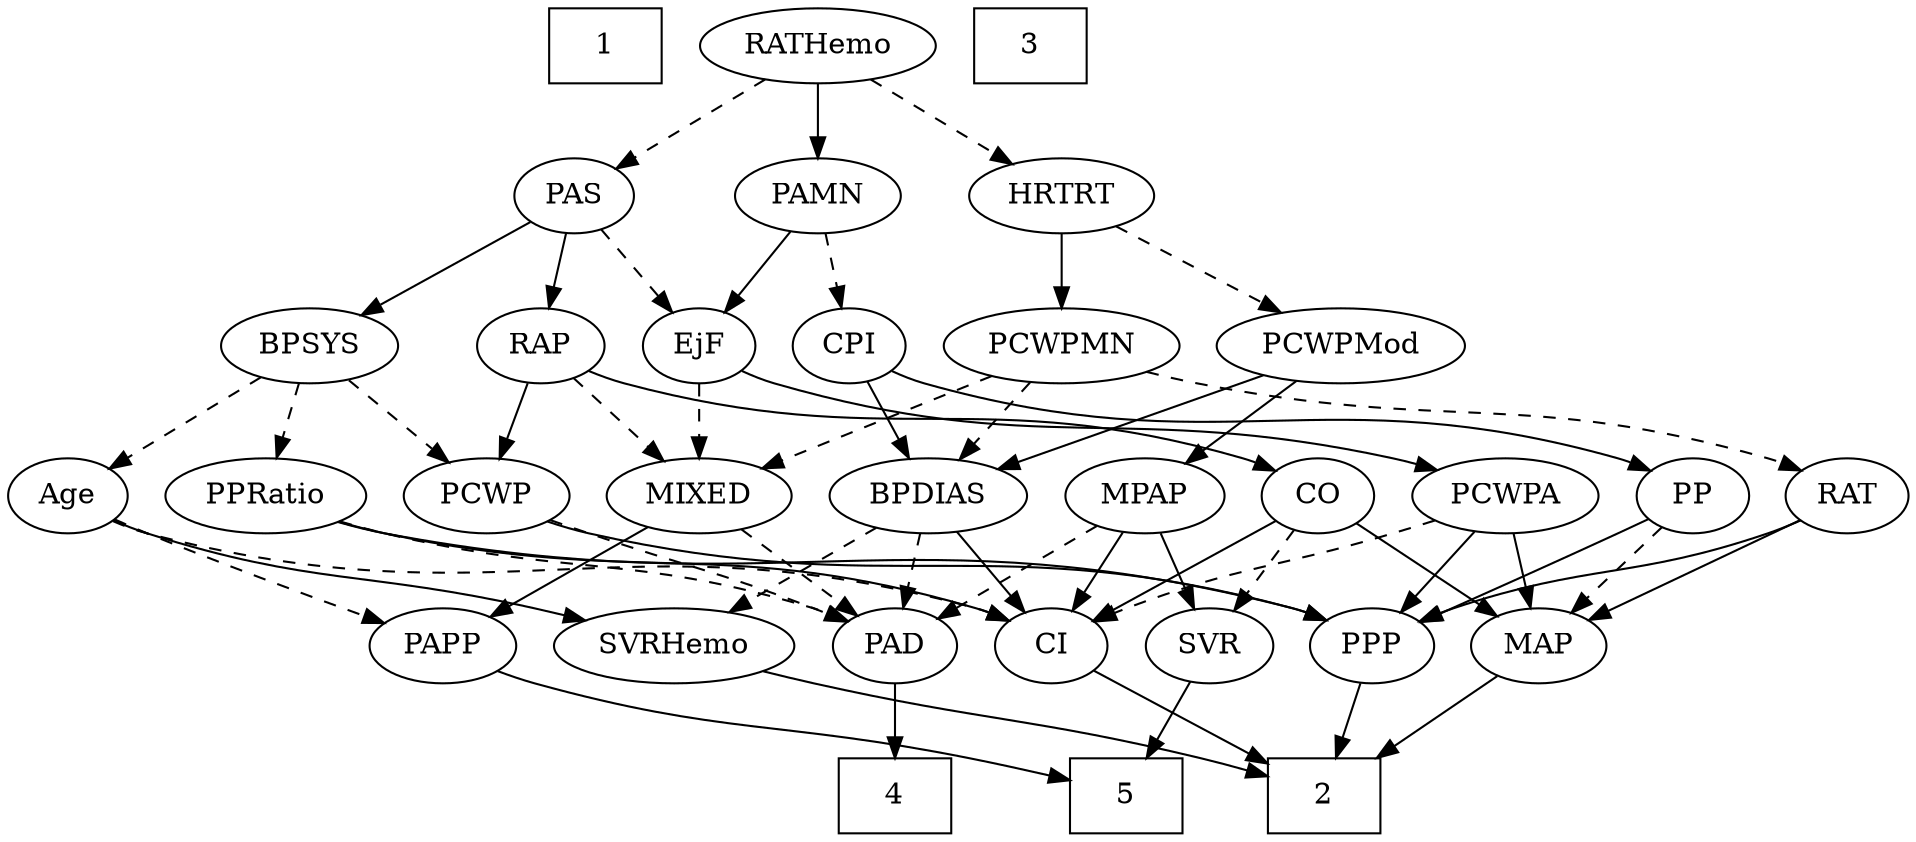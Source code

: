 strict digraph {
	graph [bb="0,0,847.3,396"];
	node [label="\N"];
	1	[height=0.5,
		pos="244,378",
		shape=box,
		width=0.75];
	2	[height=0.5,
		pos="582,18",
		shape=box,
		width=0.75];
	3	[height=0.5,
		pos="432,378",
		shape=box,
		width=0.75];
	4	[height=0.5,
		pos="382,18",
		shape=box,
		width=0.75];
	5	[height=0.5,
		pos="491,18",
		shape=box,
		width=0.75];
	Age	[height=0.5,
		pos="27,162",
		width=0.75];
	SVRHemo	[height=0.5,
		pos="285,90",
		width=1.3902];
	Age -> SVRHemo	[pos="e,247.64,102.15 47.611,150.3 52.564,148 57.898,145.74 63,144 133.2,120.01 154.1,126.28 226,108 229.84,107.02 233.81,105.97 237.79,\
104.89",
		style=solid];
	CI	[height=0.5,
		pos="456,90",
		width=0.75];
	Age -> CI	[pos="e,435.52,102.14 47.476,149.86 52.434,147.58 57.805,145.44 63,144 216.66,101.33 266.34,150.67 420,108 421.95,107.46 423.92,106.82 \
425.89,106.11",
		style=dashed];
	PAPP	[height=0.5,
		pos="185,90",
		width=0.88464];
	Age -> PAPP	[pos="e,160.13,101.53 48.269,150.82 53.099,148.55 58.215,146.17 63,144 92.524,130.62 126.35,115.98 150.88,105.48",
		style=dashed];
	EjF	[height=0.5,
		pos="298,234",
		width=0.75];
	MIXED	[height=0.5,
		pos="298,162",
		width=1.1193];
	EjF -> MIXED	[pos="e,298,180.1 298,215.7 298,207.98 298,198.71 298,190.11",
		style=dashed];
	PCWPA	[height=0.5,
		pos="661,162",
		width=1.1555];
	EjF -> PCWPA	[pos="e,630.26,174.3 318.51,221.97 323.46,219.69 328.83,217.52 334,216 452.7,181.17 489.43,207.69 610,180 613.42,179.21 616.94,178.29 \
620.46,177.29",
		style=solid];
	RAP	[height=0.5,
		pos="225,234",
		width=0.77632];
	RAP -> MIXED	[pos="e,281.62,178.7 240.13,218.5 249.97,209.06 263.01,196.56 274.22,185.81",
		style=dashed];
	CO	[height=0.5,
		pos="574,162",
		width=0.75];
	RAP -> CO	[pos="e,553.49,174.03 246.1,221.98 251.2,219.7 256.7,217.52 262,216 380.88,181.79 419.3,214.83 538,180 539.94,179.43 541.91,178.77 543.87,\
178.05",
		style=solid];
	PCWP	[height=0.5,
		pos="205,162",
		width=0.97491];
	RAP -> PCWP	[pos="e,209.94,180.28 220.16,216.05 217.93,208.26 215.23,198.82 212.74,190.08",
		style=solid];
	PAD	[height=0.5,
		pos="382,90",
		width=0.79437];
	MIXED -> PAD	[pos="e,365.52,104.74 316.23,145.81 328.37,135.69 344.48,122.27 357.71,111.24",
		style=dashed];
	MIXED -> PAPP	[pos="e,205.65,103.79 275.4,147 257.83,136.12 233.32,120.93 214.25,109.12",
		style=solid];
	MPAP	[height=0.5,
		pos="494,162",
		width=0.97491];
	MPAP -> PAD	[pos="e,401.75,103.34 472.67,147.67 455.03,136.64 429.82,120.88 410.45,108.78",
		style=dashed];
	SVR	[height=0.5,
		pos="529,90",
		width=0.77632];
	MPAP -> SVR	[pos="e,520.77,107.47 502.29,144.41 506.44,136.13 511.54,125.92 516.17,116.66",
		style=solid];
	MPAP -> CI	[pos="e,464.94,107.47 484.99,144.41 480.45,136.04 474.84,125.71 469.77,116.37",
		style=solid];
	BPSYS	[height=0.5,
		pos="127,234",
		width=1.0471];
	BPSYS -> Age	[pos="e,45.012,175.61 106.28,218.5 90.886,207.72 69.774,192.94 53.206,181.34",
		style=dashed];
	PPRatio	[height=0.5,
		pos="112,162",
		width=1.1013];
	BPSYS -> PPRatio	[pos="e,115.7,180.28 123.37,216.05 121.7,208.26 119.68,198.82 117.8,190.08",
		style=dashed];
	BPSYS -> PCWP	[pos="e,188.38,177.92 143.92,217.81 154.73,208.11 168.91,195.39 180.88,184.64",
		style=dashed];
	PAD -> 4	[pos="e,382,36.104 382,71.697 382,63.983 382,54.712 382,46.112",
		style=solid];
	CO -> SVR	[pos="e,539.17,106.82 563.79,145.12 558.15,136.34 551.03,125.26 544.7,115.42",
		style=dashed];
	MAP	[height=0.5,
		pos="678,90",
		width=0.84854];
	CO -> MAP	[pos="e,658.51,104.12 592.59,148.49 608.56,137.74 631.81,122.09 650.03,109.83",
		style=solid];
	CO -> CI	[pos="e,475.51,102.58 554.51,149.44 535.38,138.09 506,120.66 484.29,107.78",
		style=solid];
	PAS	[height=0.5,
		pos="241,306",
		width=0.75];
	PAS -> EjF	[pos="e,285.66,250.16 253.37,289.81 260.91,280.55 270.7,268.52 279.19,258.09",
		style=dashed];
	PAS -> RAP	[pos="e,228.95,252.28 237.13,288.05 235.35,280.26 233.19,270.82 231.19,262.08",
		style=solid];
	PAS -> BPSYS	[pos="e,149.17,248.61 221.66,293.13 204.18,282.39 178.13,266.4 157.78,253.9",
		style=solid];
	PAMN	[height=0.5,
		pos="338,306",
		width=1.011];
	PAMN -> EjF	[pos="e,307.14,250.99 328.52,288.41 323.67,279.92 317.66,269.41 312.27,259.96",
		style=solid];
	CPI	[height=0.5,
		pos="370,234",
		width=0.75];
	PAMN -> CPI	[pos="e,362.55,251.31 345.75,288.05 349.54,279.77 354.17,269.62 358.38,260.42",
		style=dashed];
	RATHemo	[height=0.5,
		pos="338,378",
		width=1.3721];
	RATHemo -> PAS	[pos="e,258.58,319.69 316.47,361.46 301.78,350.86 282.24,336.76 266.73,325.57",
		style=dashed];
	RATHemo -> PAMN	[pos="e,338,324.1 338,359.7 338,351.98 338,342.71 338,334.11",
		style=solid];
	HRTRT	[height=0.5,
		pos="465,306",
		width=1.1013];
	RATHemo -> HRTRT	[pos="e,440.75,320.37 364.01,362.67 383.6,351.86 410.62,336.97 431.78,325.31",
		style=dashed];
	BPDIAS	[height=0.5,
		pos="399,162",
		width=1.1735];
	CPI -> BPDIAS	[pos="e,391.98,179.96 376.87,216.41 380.22,208.34 384.32,198.43 388.08,189.35",
		style=solid];
	PP	[height=0.5,
		pos="748,162",
		width=0.75];
	CPI -> PP	[pos="e,727.51,174.07 390.49,221.93 395.45,219.64 400.82,217.49 406,216 537.64,178.27 580.36,217.73 712,180 713.94,179.44 715.91,178.79 \
717.88,178.07",
		style=solid];
	RAT	[height=0.5,
		pos="820,162",
		width=0.75827];
	RAT -> MAP	[pos="e,700.82,102.25 798.74,150.52 775.21,138.92 737.03,120.1 709.91,106.73",
		style=solid];
	PPP	[height=0.5,
		pos="602,90",
		width=0.75];
	RAT -> PPP	[pos="e,622.64,101.61 798.98,150.21 794.13,147.97 788.95,145.76 784,144 721.03,121.62 700.97,130.38 638,108 636.1,107.32 634.16,106.58 \
632.21,105.79",
		style=solid];
	SVR -> 5	[pos="e,500.3,36.124 520.19,72.765 515.71,64.525 510.17,54.317 505.12,45.016",
		style=solid];
	PCWPMod	[height=0.5,
		pos="585,234",
		width=1.4443];
	PCWPMod -> MPAP	[pos="e,512.71,177.39 564.35,217.12 551.5,207.23 534.83,194.4 520.94,183.72",
		style=solid];
	PCWPMod -> BPDIAS	[pos="e,429.51,174.48 550.88,220.16 519.29,208.27 472.29,190.58 438.95,178.04",
		style=solid];
	PCWPA -> MAP	[pos="e,673.8,108.28 665.12,144.05 667.01,136.26 669.3,126.82 671.42,118.08",
		style=solid];
	PCWPA -> PPP	[pos="e,614.8,106.19 647.32,144.76 639.58,135.59 629.78,123.96 621.28,113.88",
		style=solid];
	PCWPA -> CI	[pos="e,477.1,101.59 629.21,150.26 622.86,148.16 616.22,145.99 610,144 557.76,127.33 543.15,127.76 492,108 490.16,107.29 488.29,106.53 \
486.41,105.73",
		style=dashed];
	PCWPMN	[height=0.5,
		pos="465,234",
		width=1.3902];
	PCWPMN -> MIXED	[pos="e,326.49,174.94 433.59,219.83 405.92,208.23 365.53,191.31 336.04,178.94",
		style=dashed];
	PCWPMN -> RAT	[pos="e,799.48,174 501.62,221.57 508.98,219.52 516.7,217.55 524,216 638.12,191.79 672.19,213.29 784,180 785.94,179.42 787.9,178.76 789.86,\
178.03",
		style=dashed];
	PCWPMN -> BPDIAS	[pos="e,414.22,179.15 449.69,216.76 441.2,207.75 430.48,196.39 421.09,186.43",
		style=dashed];
	SVRHemo -> 2	[pos="e,554.74,28.048 322.01,77.808 329.27,75.762 336.85,73.73 344,72 424.57,52.507 446.62,56.267 527,36 532.84,34.528 538.97,32.809 544.94,\
31.039",
		style=solid];
	BPDIAS -> PAD	[pos="e,386.2,108.28 394.88,144.05 392.99,136.26 390.7,126.82 388.58,118.08",
		style=dashed];
	BPDIAS -> SVRHemo	[pos="e,309.22,105.87 375.93,146.83 359.27,136.6 336.53,122.64 317.95,111.23",
		style=dashed];
	BPDIAS -> CI	[pos="e,443.63,106.19 412.22,144.76 419.62,135.68 428.97,124.19 437.13,114.18",
		style=solid];
	MAP -> 2	[pos="e,605.56,36.18 659.49,75.503 646.53,66.05 628.88,53.181 613.7,42.111",
		style=solid];
	PP -> MAP	[pos="e,692.97,105.97 733.5,146.5 723.86,136.86 711.04,124.04 700.14,113.14",
		style=dashed];
	PP -> PPP	[pos="e,623.26,101.19 726.77,150.82 701.9,138.9 660.52,119.06 632.28,105.52",
		style=solid];
	PPP -> 2	[pos="e,586.94,36.275 597.16,72.055 594.93,64.261 592.23,54.822 589.74,46.079",
		style=solid];
	PPRatio -> PAD	[pos="e,360.23,101.75 141.59,149.99 147.94,147.84 154.65,145.72 161,144 241.02,122.36 264.99,133.09 344,108 346.27,107.28 348.58,106.46 \
350.89,105.59",
		style=dashed];
	PPRatio -> PPP	[pos="e,581.54,102.18 140.94,149.65 147.46,147.46 154.4,145.42 161,144 337.69,106.1 391.59,155.32 566,108 567.95,107.47 569.93,106.84 \
571.89,106.14",
		style=solid];
	PPRatio -> CI	[pos="e,435.48,101.99 141.26,149.8 147.69,147.64 154.52,145.56 161,144 274,116.82 308.62,141.19 420,108 421.94,107.42 423.9,106.76 425.86,\
106.03",
		style=solid];
	PCWP -> PAD	[pos="e,359.59,101.29 232.45,150.36 237.93,148.25 243.65,146.05 249,144 291.17,127.86 302.26,125.23 344,108 346.06,107.15 348.18,106.26 \
350.31,105.34",
		style=dashed];
	PCWP -> PPP	[pos="e,581.51,102.09 231.17,149.63 236.96,147.48 243.11,145.45 249,144 386.7,110.17 429.62,146.79 566,108 567.94,107.45 569.91,106.8 \
571.88,106.08",
		style=solid];
	CI -> 2	[pos="e,554.75,34.136 476.24,77.753 494.95,67.359 523.19,51.674 545.78,39.123",
		style=solid];
	PAPP -> 5	[pos="e,463.68,25.66 208.98,78.082 214.49,75.847 220.39,73.67 226,72 309.21,47.24 333.03,53.85 418,36 429.6,33.562 442.19,30.707 453.6,\
28.039",
		style=solid];
	HRTRT -> PCWPMod	[pos="e,559.56,249.84 488.42,291.34 506.17,280.99 530.81,266.61 550.77,254.97",
		style=dashed];
	HRTRT -> PCWPMN	[pos="e,465,252.1 465,287.7 465,279.98 465,270.71 465,262.11",
		style=solid];
}

